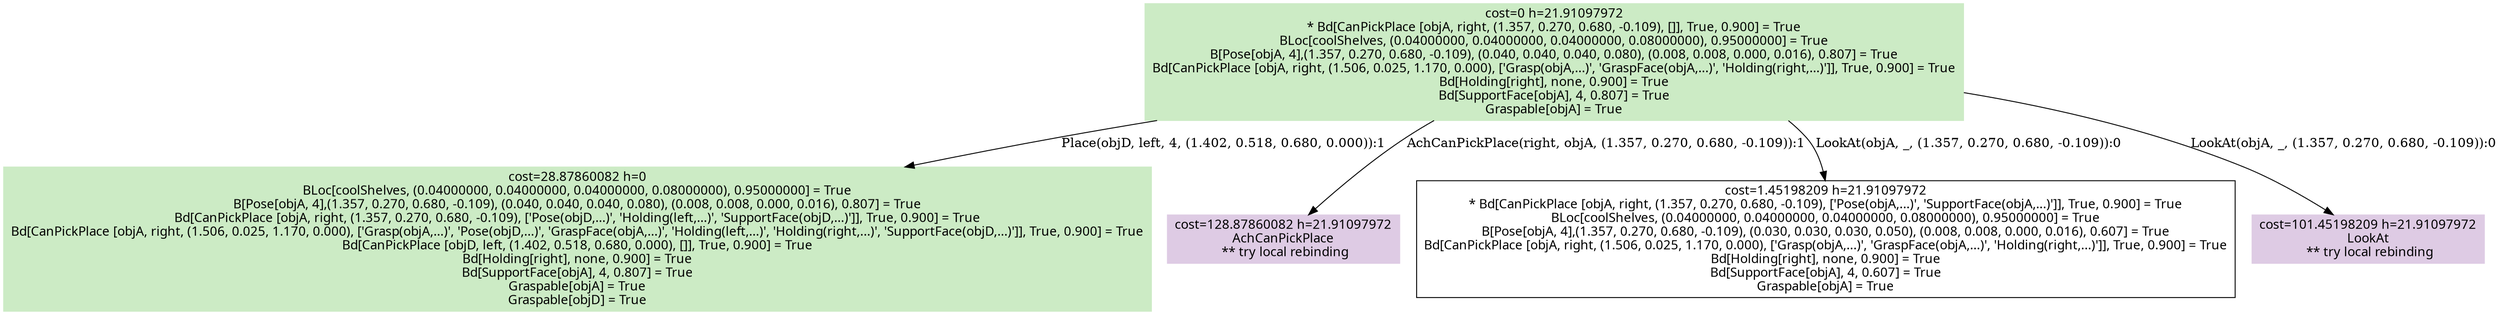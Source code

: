 digraph G {
    ordering=out;
    node [fontname=HelveticaBold];
    "1793" [shape=box, style=filled, colorscheme=pastel16, color=2, label="cost=0 h=21.91097972\n* Bd[CanPickPlace [objA, right, (1.357, 0.270, 0.680, -0.109), []], True, 0.900] = True\nBLoc[coolShelves, (0.04000000, 0.04000000, 0.04000000, 0.08000000), 0.95000000] = True\nB[Pose[objA, 4],(1.357, 0.270, 0.680, -0.109), (0.040, 0.040, 0.040, 0.080), (0.008, 0.008, 0.000, 0.016), 0.807] = True\nBd[CanPickPlace [objA, right, (1.506, 0.025, 1.170, 0.000), ['Grasp(objA,...)', 'GraspFace(objA,...)', 'Holding(right,...)']], True, 0.900] = True\nBd[Holding[right], none, 0.900] = True\nBd[SupportFace[objA], 4, 0.807] = True\nGraspable[objA] = True\n"];
    "1793" [shape=box, label="cost=0 h=21.91097972\n* Bd[CanPickPlace [objA, right, (1.357, 0.270, 0.680, -0.109), []], True, 0.900] = True\nBLoc[coolShelves, (0.04000000, 0.04000000, 0.04000000, 0.08000000), 0.95000000] = True\nB[Pose[objA, 4],(1.357, 0.270, 0.680, -0.109), (0.040, 0.040, 0.040, 0.080), (0.008, 0.008, 0.000, 0.016), 0.807] = True\nBd[CanPickPlace [objA, right, (1.506, 0.025, 1.170, 0.000), ['Grasp(objA,...)', 'GraspFace(objA,...)', 'Holding(right,...)']], True, 0.900] = True\nBd[Holding[right], none, 0.900] = True\nBd[SupportFace[objA], 4, 0.807] = True\nGraspable[objA] = True\n"];
    "1806" [shape=box, label="cost=28.87860082 h=0\nBLoc[coolShelves, (0.04000000, 0.04000000, 0.04000000, 0.08000000), 0.95000000] = True\nB[Pose[objA, 4],(1.357, 0.270, 0.680, -0.109), (0.040, 0.040, 0.040, 0.080), (0.008, 0.008, 0.000, 0.016), 0.807] = True\nBd[CanPickPlace [objA, right, (1.357, 0.270, 0.680, -0.109), ['Pose(objD,...)', 'Holding(left,...)', 'SupportFace(objD,...)']], True, 0.900] = True\nBd[CanPickPlace [objA, right, (1.506, 0.025, 1.170, 0.000), ['Grasp(objA,...)', 'Pose(objD,...)', 'GraspFace(objA,...)', 'Holding(left,...)', 'Holding(right,...)', 'SupportFace(objD,...)']], True, 0.900] = True\nBd[CanPickPlace [objD, left, (1.402, 0.518, 0.680, 0.000), []], True, 0.900] = True\nBd[Holding[right], none, 0.900] = True\nBd[SupportFace[objA], 4, 0.807] = True\nGraspable[objA] = True\nGraspable[objD] = True\n"];
    "1793" -> "1806"[label="Place(objD, left, 4, (1.402, 0.518, 0.680, 0.000)):1"];
    "1793" [shape=box, label="cost=0 h=21.91097972\n* Bd[CanPickPlace [objA, right, (1.357, 0.270, 0.680, -0.109), []], True, 0.900] = True\nBLoc[coolShelves, (0.04000000, 0.04000000, 0.04000000, 0.08000000), 0.95000000] = True\nB[Pose[objA, 4],(1.357, 0.270, 0.680, -0.109), (0.040, 0.040, 0.040, 0.080), (0.008, 0.008, 0.000, 0.016), 0.807] = True\nBd[CanPickPlace [objA, right, (1.506, 0.025, 1.170, 0.000), ['Grasp(objA,...)', 'GraspFace(objA,...)', 'Holding(right,...)']], True, 0.900] = True\nBd[Holding[right], none, 0.900] = True\nBd[SupportFace[objA], 4, 0.807] = True\nGraspable[objA] = True\n"];
    "1898" [shape=box, style=filled, colorscheme=pastel16, color=4, label="cost=128.87860082 h=21.91097972\nAchCanPickPlace\n ** try local rebinding"];
    "1793" -> "1898"[label="AchCanPickPlace(right, objA, (1.357, 0.270, 0.680, -0.109)):1"];
    "1793" [shape=box, label="cost=0 h=21.91097972\n* Bd[CanPickPlace [objA, right, (1.357, 0.270, 0.680, -0.109), []], True, 0.900] = True\nBLoc[coolShelves, (0.04000000, 0.04000000, 0.04000000, 0.08000000), 0.95000000] = True\nB[Pose[objA, 4],(1.357, 0.270, 0.680, -0.109), (0.040, 0.040, 0.040, 0.080), (0.008, 0.008, 0.000, 0.016), 0.807] = True\nBd[CanPickPlace [objA, right, (1.506, 0.025, 1.170, 0.000), ['Grasp(objA,...)', 'GraspFace(objA,...)', 'Holding(right,...)']], True, 0.900] = True\nBd[Holding[right], none, 0.900] = True\nBd[SupportFace[objA], 4, 0.807] = True\nGraspable[objA] = True\n"];
    "1899" [shape=box, label="cost=1.45198209 h=21.91097972\n* Bd[CanPickPlace [objA, right, (1.357, 0.270, 0.680, -0.109), ['Pose(objA,...)', 'SupportFace(objA,...)']], True, 0.900] = True\nBLoc[coolShelves, (0.04000000, 0.04000000, 0.04000000, 0.08000000), 0.95000000] = True\nB[Pose[objA, 4],(1.357, 0.270, 0.680, -0.109), (0.030, 0.030, 0.030, 0.050), (0.008, 0.008, 0.000, 0.016), 0.607] = True\nBd[CanPickPlace [objA, right, (1.506, 0.025, 1.170, 0.000), ['Grasp(objA,...)', 'GraspFace(objA,...)', 'Holding(right,...)']], True, 0.900] = True\nBd[Holding[right], none, 0.900] = True\nBd[SupportFace[objA], 4, 0.607] = True\nGraspable[objA] = True\n"];
    "1793" -> "1899"[label="LookAt(objA, _, (1.357, 0.270, 0.680, -0.109)):0"];
    "1793" [shape=box, label="cost=0 h=21.91097972\n* Bd[CanPickPlace [objA, right, (1.357, 0.270, 0.680, -0.109), []], True, 0.900] = True\nBLoc[coolShelves, (0.04000000, 0.04000000, 0.04000000, 0.08000000), 0.95000000] = True\nB[Pose[objA, 4],(1.357, 0.270, 0.680, -0.109), (0.040, 0.040, 0.040, 0.080), (0.008, 0.008, 0.000, 0.016), 0.807] = True\nBd[CanPickPlace [objA, right, (1.506, 0.025, 1.170, 0.000), ['Grasp(objA,...)', 'GraspFace(objA,...)', 'Holding(right,...)']], True, 0.900] = True\nBd[Holding[right], none, 0.900] = True\nBd[SupportFace[objA], 4, 0.807] = True\nGraspable[objA] = True\n"];
    "1902" [shape=box, style=filled, colorscheme=pastel16, color=4, label="cost=101.45198209 h=21.91097972\nLookAt\n ** try local rebinding"];
    "1793" -> "1902"[label="LookAt(objA, _, (1.357, 0.270, 0.680, -0.109)):0"];
    "1806" [shape=box, style=filled, colorscheme=pastel16, color=2, label="cost=28.87860082 h=0\nBLoc[coolShelves, (0.04000000, 0.04000000, 0.04000000, 0.08000000), 0.95000000] = True\nB[Pose[objA, 4],(1.357, 0.270, 0.680, -0.109), (0.040, 0.040, 0.040, 0.080), (0.008, 0.008, 0.000, 0.016), 0.807] = True\nBd[CanPickPlace [objA, right, (1.357, 0.270, 0.680, -0.109), ['Pose(objD,...)', 'Holding(left,...)', 'SupportFace(objD,...)']], True, 0.900] = True\nBd[CanPickPlace [objA, right, (1.506, 0.025, 1.170, 0.000), ['Grasp(objA,...)', 'Pose(objD,...)', 'GraspFace(objA,...)', 'Holding(left,...)', 'Holding(right,...)', 'SupportFace(objD,...)']], True, 0.900] = True\nBd[CanPickPlace [objD, left, (1.402, 0.518, 0.680, 0.000), []], True, 0.900] = True\nBd[Holding[right], none, 0.900] = True\nBd[SupportFace[objA], 4, 0.807] = True\nGraspable[objA] = True\nGraspable[objD] = True\n"];
    "1793" [shape=box, style=filled, colorscheme=pastel16,color=3];
    "1806" [shape=box, style=filled, colorscheme=pastel16,color=3];
}
